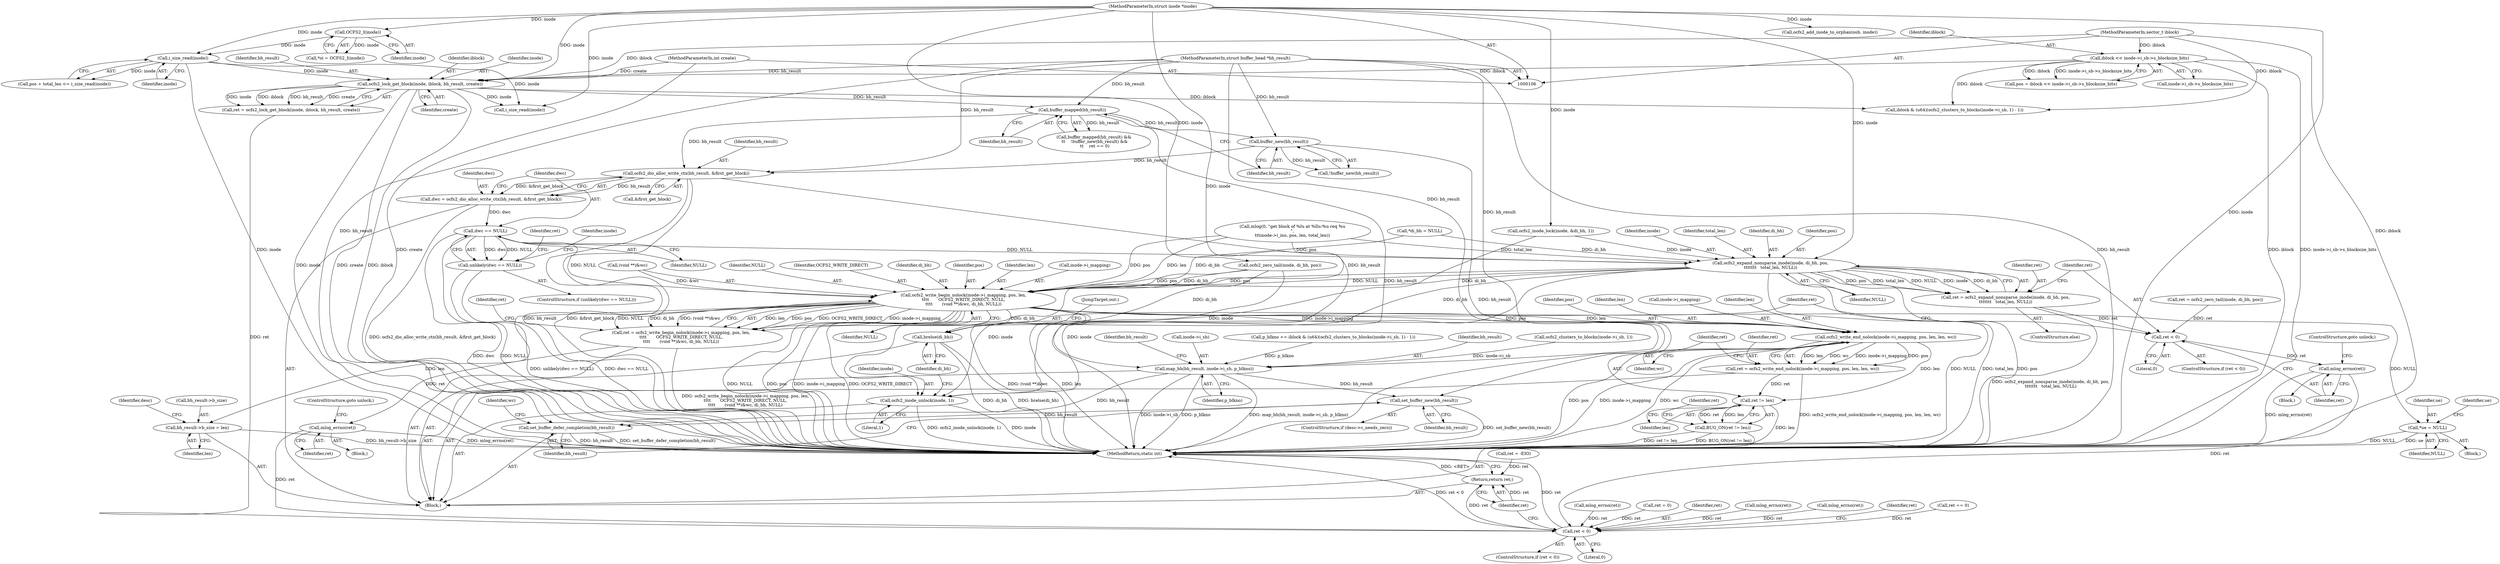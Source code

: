 digraph "0_linux_3e4c56d41eef5595035872a2ec5a483f42e8917f@API" {
"1000224" [label="(Call,ocfs2_dio_alloc_write_ctx(bh_result, &first_get_block))"];
"1000207" [label="(Call,buffer_mapped(bh_result))"];
"1000200" [label="(Call,ocfs2_lock_get_block(inode, iblock, bh_result, create))"];
"1000195" [label="(Call,i_size_read(inode))"];
"1000122" [label="(Call,OCFS2_I(inode))"];
"1000107" [label="(MethodParameterIn,struct inode *inode)"];
"1000141" [label="(Call,iblock << inode->i_sb->s_blocksize_bits)"];
"1000108" [label="(MethodParameterIn,sector_t iblock)"];
"1000109" [label="(MethodParameterIn,struct buffer_head *bh_result)"];
"1000110" [label="(MethodParameterIn,int create)"];
"1000211" [label="(Call,buffer_new(bh_result))"];
"1000222" [label="(Call,dwc = ocfs2_dio_alloc_write_ctx(bh_result, &first_get_block))"];
"1000230" [label="(Call,dwc == NULL)"];
"1000229" [label="(Call,unlikely(dwc == NULL))"];
"1000316" [label="(Call,ocfs2_expand_nonsparse_inode(inode, di_bh, pos,\n\t\t\t\t\t\t\t   total_len, NULL))"];
"1000314" [label="(Call,ret = ocfs2_expand_nonsparse_inode(inode, di_bh, pos,\n\t\t\t\t\t\t\t   total_len, NULL))"];
"1000323" [label="(Call,ret < 0)"];
"1000327" [label="(Call,mlog_errno(ret))"];
"1000475" [label="(Call,ret < 0)"];
"1000482" [label="(Return,return ret;)"];
"1000332" [label="(Call,ocfs2_write_begin_nolock(inode->i_mapping, pos, len,\n\t\t\t\t       OCFS2_WRITE_DIRECT, NULL,\n\t\t\t\t       (void **)&wc, di_bh, NULL))"];
"1000330" [label="(Call,ret = ocfs2_write_begin_nolock(inode->i_mapping, pos, len,\n\t\t\t\t       OCFS2_WRITE_DIRECT, NULL,\n\t\t\t\t       (void **)&wc, di_bh, NULL))"];
"1000349" [label="(Call,mlog_errno(ret))"];
"1000392" [label="(Call,bh_result->b_size = len)"];
"1000414" [label="(Call,*ue = NULL)"];
"1000447" [label="(Call,ocfs2_write_end_nolock(inode->i_mapping, pos, len, len, wc))"];
"1000445" [label="(Call,ret = ocfs2_write_end_nolock(inode->i_mapping, pos, len, len, wc))"];
"1000456" [label="(Call,ret != len)"];
"1000455" [label="(Call,BUG_ON(ret != len))"];
"1000471" [label="(Call,brelse(di_bh))"];
"1000468" [label="(Call,ocfs2_inode_unlock(inode, 1))"];
"1000386" [label="(Call,map_bh(bh_result, inode->i_sb, p_blkno))"];
"1000401" [label="(Call,set_buffer_new(bh_result))"];
"1000403" [label="(Call,set_buffer_defer_completion(bh_result))"];
"1000325" [label="(Literal,0)"];
"1000448" [label="(Call,inode->i_mapping)"];
"1000471" [label="(Call,brelse(di_bh))"];
"1000472" [label="(Identifier,di_bh)"];
"1000484" [label="(MethodReturn,static int)"];
"1000317" [label="(Identifier,inode)"];
"1000420" [label="(Identifier,ue)"];
"1000340" [label="(Call,(void **)&wc)"];
"1000309" [label="(Call,ocfs2_zero_tail(inode, di_bh, pos))"];
"1000272" [label="(Call,mlog_errno(ret))"];
"1000230" [label="(Call,dwc == NULL)"];
"1000322" [label="(ControlStructure,if (ret < 0))"];
"1000345" [label="(Identifier,NULL)"];
"1000415" [label="(Identifier,ue)"];
"1000235" [label="(Identifier,ret)"];
"1000469" [label="(Identifier,inode)"];
"1000320" [label="(Identifier,total_len)"];
"1000339" [label="(Identifier,NULL)"];
"1000208" [label="(Identifier,bh_result)"];
"1000404" [label="(Identifier,bh_result)"];
"1000108" [label="(MethodParameterIn,sector_t iblock)"];
"1000459" [label="(Call,ret = 0)"];
"1000474" [label="(ControlStructure,if (ret < 0))"];
"1000139" [label="(Call,pos = iblock << inode->i_sb->s_blocksize_bits)"];
"1000255" [label="(Call,i_size_read(inode))"];
"1000223" [label="(Identifier,dwc)"];
"1000402" [label="(Identifier,bh_result)"];
"1000445" [label="(Call,ret = ocfs2_write_end_nolock(inode->i_mapping, pos, len, len, wc))"];
"1000452" [label="(Identifier,len)"];
"1000456" [label="(Call,ret != len)"];
"1000321" [label="(Identifier,NULL)"];
"1000454" [label="(Identifier,wc)"];
"1000394" [label="(Identifier,bh_result)"];
"1000388" [label="(Call,inode->i_sb)"];
"1000232" [label="(Identifier,NULL)"];
"1000338" [label="(Identifier,OCFS2_WRITE_DIRECT)"];
"1000123" [label="(Identifier,inode)"];
"1000315" [label="(Identifier,ret)"];
"1000396" [label="(Identifier,len)"];
"1000204" [label="(Identifier,create)"];
"1000196" [label="(Identifier,inode)"];
"1000111" [label="(Block,)"];
"1000181" [label="(Call,mlog(0, \"get block of %lu at %llu:%u req %u\n\",\n\t\t\tinode->i_ino, pos, len, total_len))"];
"1000212" [label="(Identifier,bh_result)"];
"1000191" [label="(Call,pos + total_len <= i_size_read(inode))"];
"1000225" [label="(Identifier,bh_result)"];
"1000307" [label="(Call,ret = ocfs2_zero_tail(inode, di_bh, pos))"];
"1000195" [label="(Call,i_size_read(inode))"];
"1000318" [label="(Identifier,di_bh)"];
"1000282" [label="(Call,ocfs2_inode_lock(inode, &di_bh, 1))"];
"1000403" [label="(Call,set_buffer_defer_completion(bh_result))"];
"1000477" [label="(Literal,0)"];
"1000476" [label="(Identifier,ret)"];
"1000473" [label="(JumpTarget,out:)"];
"1000375" [label="(Call,iblock & (u64)(ocfs2_clusters_to_blocks(inode->i_sb, 1) - 1))"];
"1000203" [label="(Identifier,bh_result)"];
"1000264" [label="(Call,ocfs2_add_inode_to_orphan(osb, inode))"];
"1000460" [label="(Identifier,ret)"];
"1000141" [label="(Call,iblock << inode->i_sb->s_blocksize_bits)"];
"1000349" [label="(Call,mlog_errno(ret))"];
"1000202" [label="(Identifier,iblock)"];
"1000482" [label="(Return,return ret;)"];
"1000373" [label="(Call,p_blkno += iblock & (u64)(ocfs2_clusters_to_blocks(inode->i_sb, 1) - 1))"];
"1000351" [label="(ControlStructure,goto unlock;)"];
"1000122" [label="(Call,OCFS2_I(inode))"];
"1000210" [label="(Call,!buffer_new(bh_result))"];
"1000330" [label="(Call,ret = ocfs2_write_begin_nolock(inode->i_mapping, pos, len,\n\t\t\t\t       OCFS2_WRITE_DIRECT, NULL,\n\t\t\t\t       (void **)&wc, di_bh, NULL))"];
"1000109" [label="(MethodParameterIn,struct buffer_head *bh_result)"];
"1000387" [label="(Identifier,bh_result)"];
"1000344" [label="(Identifier,di_bh)"];
"1000201" [label="(Identifier,inode)"];
"1000134" [label="(Call,*di_bh = NULL)"];
"1000347" [label="(Identifier,ret)"];
"1000143" [label="(Call,inode->i_sb->s_blocksize_bits)"];
"1000380" [label="(Call,ocfs2_clusters_to_blocks(inode->i_sb, 1))"];
"1000228" [label="(ControlStructure,if (unlikely(dwc == NULL)))"];
"1000470" [label="(Literal,1)"];
"1000290" [label="(Call,mlog_errno(ret))"];
"1000229" [label="(Call,unlikely(dwc == NULL))"];
"1000332" [label="(Call,ocfs2_write_begin_nolock(inode->i_mapping, pos, len,\n\t\t\t\t       OCFS2_WRITE_DIRECT, NULL,\n\t\t\t\t       (void **)&wc, di_bh, NULL))"];
"1000316" [label="(Call,ocfs2_expand_nonsparse_inode(inode, di_bh, pos,\n\t\t\t\t\t\t\t   total_len, NULL))"];
"1000246" [label="(Identifier,inode)"];
"1000314" [label="(Call,ret = ocfs2_expand_nonsparse_inode(inode, di_bh, pos,\n\t\t\t\t\t\t\t   total_len, NULL))"];
"1000120" [label="(Call,*oi = OCFS2_I(inode))"];
"1000326" [label="(Block,)"];
"1000391" [label="(Identifier,p_blkno)"];
"1000414" [label="(Call,*ue = NULL)"];
"1000142" [label="(Identifier,iblock)"];
"1000198" [label="(Call,ret = ocfs2_lock_get_block(inode, iblock, bh_result, create))"];
"1000231" [label="(Identifier,dwc)"];
"1000110" [label="(MethodParameterIn,int create)"];
"1000327" [label="(Call,mlog_errno(ret))"];
"1000458" [label="(Identifier,len)"];
"1000238" [label="(Call,mlog_errno(ret))"];
"1000336" [label="(Identifier,pos)"];
"1000328" [label="(Identifier,ret)"];
"1000337" [label="(Identifier,len)"];
"1000397" [label="(ControlStructure,if (desc->c_needs_zero))"];
"1000386" [label="(Call,map_bh(bh_result, inode->i_sb, p_blkno))"];
"1000451" [label="(Identifier,pos)"];
"1000447" [label="(Call,ocfs2_write_end_nolock(inode->i_mapping, pos, len, len, wc))"];
"1000350" [label="(Identifier,ret)"];
"1000323" [label="(Call,ret < 0)"];
"1000211" [label="(Call,buffer_new(bh_result))"];
"1000206" [label="(Call,buffer_mapped(bh_result) &&\n \t\t    !buffer_new(bh_result) &&\n \t\t    ret == 0)"];
"1000401" [label="(Call,set_buffer_new(bh_result))"];
"1000453" [label="(Identifier,len)"];
"1000392" [label="(Call,bh_result->b_size = len)"];
"1000410" [label="(Identifier,wc)"];
"1000479" [label="(Identifier,ret)"];
"1000333" [label="(Call,inode->i_mapping)"];
"1000329" [label="(ControlStructure,goto unlock;)"];
"1000213" [label="(Call,ret == 0)"];
"1000224" [label="(Call,ocfs2_dio_alloc_write_ctx(bh_result, &first_get_block))"];
"1000455" [label="(Call,BUG_ON(ret != len))"];
"1000226" [label="(Call,&first_get_block)"];
"1000393" [label="(Call,bh_result->b_size)"];
"1000107" [label="(MethodParameterIn,struct inode *inode)"];
"1000478" [label="(Call,ret = -EIO)"];
"1000475" [label="(Call,ret < 0)"];
"1000446" [label="(Identifier,ret)"];
"1000399" [label="(Identifier,desc)"];
"1000200" [label="(Call,ocfs2_lock_get_block(inode, iblock, bh_result, create))"];
"1000313" [label="(ControlStructure,else)"];
"1000483" [label="(Identifier,ret)"];
"1000207" [label="(Call,buffer_mapped(bh_result))"];
"1000416" [label="(Identifier,NULL)"];
"1000331" [label="(Identifier,ret)"];
"1000412" [label="(Block,)"];
"1000222" [label="(Call,dwc = ocfs2_dio_alloc_write_ctx(bh_result, &first_get_block))"];
"1000468" [label="(Call,ocfs2_inode_unlock(inode, 1))"];
"1000319" [label="(Identifier,pos)"];
"1000324" [label="(Identifier,ret)"];
"1000457" [label="(Identifier,ret)"];
"1000348" [label="(Block,)"];
"1000224" -> "1000222"  [label="AST: "];
"1000224" -> "1000226"  [label="CFG: "];
"1000225" -> "1000224"  [label="AST: "];
"1000226" -> "1000224"  [label="AST: "];
"1000222" -> "1000224"  [label="CFG: "];
"1000224" -> "1000484"  [label="DDG: bh_result"];
"1000224" -> "1000484"  [label="DDG: &first_get_block"];
"1000224" -> "1000222"  [label="DDG: bh_result"];
"1000224" -> "1000222"  [label="DDG: &first_get_block"];
"1000207" -> "1000224"  [label="DDG: bh_result"];
"1000211" -> "1000224"  [label="DDG: bh_result"];
"1000109" -> "1000224"  [label="DDG: bh_result"];
"1000224" -> "1000386"  [label="DDG: bh_result"];
"1000207" -> "1000206"  [label="AST: "];
"1000207" -> "1000208"  [label="CFG: "];
"1000208" -> "1000207"  [label="AST: "];
"1000212" -> "1000207"  [label="CFG: "];
"1000206" -> "1000207"  [label="CFG: "];
"1000207" -> "1000484"  [label="DDG: bh_result"];
"1000207" -> "1000206"  [label="DDG: bh_result"];
"1000200" -> "1000207"  [label="DDG: bh_result"];
"1000109" -> "1000207"  [label="DDG: bh_result"];
"1000207" -> "1000211"  [label="DDG: bh_result"];
"1000200" -> "1000198"  [label="AST: "];
"1000200" -> "1000204"  [label="CFG: "];
"1000201" -> "1000200"  [label="AST: "];
"1000202" -> "1000200"  [label="AST: "];
"1000203" -> "1000200"  [label="AST: "];
"1000204" -> "1000200"  [label="AST: "];
"1000198" -> "1000200"  [label="CFG: "];
"1000200" -> "1000484"  [label="DDG: inode"];
"1000200" -> "1000484"  [label="DDG: create"];
"1000200" -> "1000484"  [label="DDG: iblock"];
"1000200" -> "1000198"  [label="DDG: inode"];
"1000200" -> "1000198"  [label="DDG: iblock"];
"1000200" -> "1000198"  [label="DDG: bh_result"];
"1000200" -> "1000198"  [label="DDG: create"];
"1000195" -> "1000200"  [label="DDG: inode"];
"1000107" -> "1000200"  [label="DDG: inode"];
"1000141" -> "1000200"  [label="DDG: iblock"];
"1000108" -> "1000200"  [label="DDG: iblock"];
"1000109" -> "1000200"  [label="DDG: bh_result"];
"1000110" -> "1000200"  [label="DDG: create"];
"1000200" -> "1000255"  [label="DDG: inode"];
"1000200" -> "1000375"  [label="DDG: iblock"];
"1000195" -> "1000191"  [label="AST: "];
"1000195" -> "1000196"  [label="CFG: "];
"1000196" -> "1000195"  [label="AST: "];
"1000191" -> "1000195"  [label="CFG: "];
"1000195" -> "1000484"  [label="DDG: inode"];
"1000195" -> "1000191"  [label="DDG: inode"];
"1000122" -> "1000195"  [label="DDG: inode"];
"1000107" -> "1000195"  [label="DDG: inode"];
"1000195" -> "1000255"  [label="DDG: inode"];
"1000122" -> "1000120"  [label="AST: "];
"1000122" -> "1000123"  [label="CFG: "];
"1000123" -> "1000122"  [label="AST: "];
"1000120" -> "1000122"  [label="CFG: "];
"1000122" -> "1000120"  [label="DDG: inode"];
"1000107" -> "1000122"  [label="DDG: inode"];
"1000107" -> "1000106"  [label="AST: "];
"1000107" -> "1000484"  [label="DDG: inode"];
"1000107" -> "1000255"  [label="DDG: inode"];
"1000107" -> "1000264"  [label="DDG: inode"];
"1000107" -> "1000282"  [label="DDG: inode"];
"1000107" -> "1000309"  [label="DDG: inode"];
"1000107" -> "1000316"  [label="DDG: inode"];
"1000107" -> "1000468"  [label="DDG: inode"];
"1000141" -> "1000139"  [label="AST: "];
"1000141" -> "1000143"  [label="CFG: "];
"1000142" -> "1000141"  [label="AST: "];
"1000143" -> "1000141"  [label="AST: "];
"1000139" -> "1000141"  [label="CFG: "];
"1000141" -> "1000484"  [label="DDG: iblock"];
"1000141" -> "1000484"  [label="DDG: inode->i_sb->s_blocksize_bits"];
"1000141" -> "1000139"  [label="DDG: iblock"];
"1000141" -> "1000139"  [label="DDG: inode->i_sb->s_blocksize_bits"];
"1000108" -> "1000141"  [label="DDG: iblock"];
"1000141" -> "1000375"  [label="DDG: iblock"];
"1000108" -> "1000106"  [label="AST: "];
"1000108" -> "1000484"  [label="DDG: iblock"];
"1000108" -> "1000375"  [label="DDG: iblock"];
"1000109" -> "1000106"  [label="AST: "];
"1000109" -> "1000484"  [label="DDG: bh_result"];
"1000109" -> "1000211"  [label="DDG: bh_result"];
"1000109" -> "1000386"  [label="DDG: bh_result"];
"1000109" -> "1000401"  [label="DDG: bh_result"];
"1000109" -> "1000403"  [label="DDG: bh_result"];
"1000110" -> "1000106"  [label="AST: "];
"1000110" -> "1000484"  [label="DDG: create"];
"1000211" -> "1000210"  [label="AST: "];
"1000211" -> "1000212"  [label="CFG: "];
"1000212" -> "1000211"  [label="AST: "];
"1000210" -> "1000211"  [label="CFG: "];
"1000211" -> "1000484"  [label="DDG: bh_result"];
"1000211" -> "1000210"  [label="DDG: bh_result"];
"1000222" -> "1000111"  [label="AST: "];
"1000223" -> "1000222"  [label="AST: "];
"1000231" -> "1000222"  [label="CFG: "];
"1000222" -> "1000484"  [label="DDG: ocfs2_dio_alloc_write_ctx(bh_result, &first_get_block)"];
"1000222" -> "1000230"  [label="DDG: dwc"];
"1000230" -> "1000229"  [label="AST: "];
"1000230" -> "1000232"  [label="CFG: "];
"1000231" -> "1000230"  [label="AST: "];
"1000232" -> "1000230"  [label="AST: "];
"1000229" -> "1000230"  [label="CFG: "];
"1000230" -> "1000484"  [label="DDG: dwc"];
"1000230" -> "1000484"  [label="DDG: NULL"];
"1000230" -> "1000229"  [label="DDG: dwc"];
"1000230" -> "1000229"  [label="DDG: NULL"];
"1000230" -> "1000316"  [label="DDG: NULL"];
"1000230" -> "1000332"  [label="DDG: NULL"];
"1000229" -> "1000228"  [label="AST: "];
"1000235" -> "1000229"  [label="CFG: "];
"1000246" -> "1000229"  [label="CFG: "];
"1000229" -> "1000484"  [label="DDG: unlikely(dwc == NULL)"];
"1000229" -> "1000484"  [label="DDG: dwc == NULL"];
"1000316" -> "1000314"  [label="AST: "];
"1000316" -> "1000321"  [label="CFG: "];
"1000317" -> "1000316"  [label="AST: "];
"1000318" -> "1000316"  [label="AST: "];
"1000319" -> "1000316"  [label="AST: "];
"1000320" -> "1000316"  [label="AST: "];
"1000321" -> "1000316"  [label="AST: "];
"1000314" -> "1000316"  [label="CFG: "];
"1000316" -> "1000484"  [label="DDG: pos"];
"1000316" -> "1000484"  [label="DDG: NULL"];
"1000316" -> "1000484"  [label="DDG: total_len"];
"1000316" -> "1000314"  [label="DDG: pos"];
"1000316" -> "1000314"  [label="DDG: total_len"];
"1000316" -> "1000314"  [label="DDG: NULL"];
"1000316" -> "1000314"  [label="DDG: inode"];
"1000316" -> "1000314"  [label="DDG: di_bh"];
"1000282" -> "1000316"  [label="DDG: inode"];
"1000134" -> "1000316"  [label="DDG: di_bh"];
"1000181" -> "1000316"  [label="DDG: pos"];
"1000181" -> "1000316"  [label="DDG: total_len"];
"1000316" -> "1000332"  [label="DDG: pos"];
"1000316" -> "1000332"  [label="DDG: NULL"];
"1000316" -> "1000332"  [label="DDG: di_bh"];
"1000316" -> "1000468"  [label="DDG: inode"];
"1000316" -> "1000471"  [label="DDG: di_bh"];
"1000314" -> "1000313"  [label="AST: "];
"1000315" -> "1000314"  [label="AST: "];
"1000324" -> "1000314"  [label="CFG: "];
"1000314" -> "1000484"  [label="DDG: ocfs2_expand_nonsparse_inode(inode, di_bh, pos,\n\t\t\t\t\t\t\t   total_len, NULL)"];
"1000314" -> "1000323"  [label="DDG: ret"];
"1000323" -> "1000322"  [label="AST: "];
"1000323" -> "1000325"  [label="CFG: "];
"1000324" -> "1000323"  [label="AST: "];
"1000325" -> "1000323"  [label="AST: "];
"1000328" -> "1000323"  [label="CFG: "];
"1000331" -> "1000323"  [label="CFG: "];
"1000307" -> "1000323"  [label="DDG: ret"];
"1000323" -> "1000327"  [label="DDG: ret"];
"1000327" -> "1000326"  [label="AST: "];
"1000327" -> "1000328"  [label="CFG: "];
"1000328" -> "1000327"  [label="AST: "];
"1000329" -> "1000327"  [label="CFG: "];
"1000327" -> "1000484"  [label="DDG: mlog_errno(ret)"];
"1000327" -> "1000475"  [label="DDG: ret"];
"1000475" -> "1000474"  [label="AST: "];
"1000475" -> "1000477"  [label="CFG: "];
"1000476" -> "1000475"  [label="AST: "];
"1000477" -> "1000475"  [label="AST: "];
"1000479" -> "1000475"  [label="CFG: "];
"1000483" -> "1000475"  [label="CFG: "];
"1000475" -> "1000484"  [label="DDG: ret"];
"1000475" -> "1000484"  [label="DDG: ret < 0"];
"1000290" -> "1000475"  [label="DDG: ret"];
"1000459" -> "1000475"  [label="DDG: ret"];
"1000238" -> "1000475"  [label="DDG: ret"];
"1000213" -> "1000475"  [label="DDG: ret"];
"1000349" -> "1000475"  [label="DDG: ret"];
"1000198" -> "1000475"  [label="DDG: ret"];
"1000272" -> "1000475"  [label="DDG: ret"];
"1000475" -> "1000482"  [label="DDG: ret"];
"1000482" -> "1000111"  [label="AST: "];
"1000482" -> "1000483"  [label="CFG: "];
"1000483" -> "1000482"  [label="AST: "];
"1000484" -> "1000482"  [label="CFG: "];
"1000482" -> "1000484"  [label="DDG: <RET>"];
"1000483" -> "1000482"  [label="DDG: ret"];
"1000478" -> "1000482"  [label="DDG: ret"];
"1000332" -> "1000330"  [label="AST: "];
"1000332" -> "1000345"  [label="CFG: "];
"1000333" -> "1000332"  [label="AST: "];
"1000336" -> "1000332"  [label="AST: "];
"1000337" -> "1000332"  [label="AST: "];
"1000338" -> "1000332"  [label="AST: "];
"1000339" -> "1000332"  [label="AST: "];
"1000340" -> "1000332"  [label="AST: "];
"1000344" -> "1000332"  [label="AST: "];
"1000345" -> "1000332"  [label="AST: "];
"1000330" -> "1000332"  [label="CFG: "];
"1000332" -> "1000484"  [label="DDG: NULL"];
"1000332" -> "1000484"  [label="DDG: pos"];
"1000332" -> "1000484"  [label="DDG: inode->i_mapping"];
"1000332" -> "1000484"  [label="DDG: OCFS2_WRITE_DIRECT"];
"1000332" -> "1000484"  [label="DDG: (void **)&wc"];
"1000332" -> "1000484"  [label="DDG: len"];
"1000332" -> "1000330"  [label="DDG: len"];
"1000332" -> "1000330"  [label="DDG: pos"];
"1000332" -> "1000330"  [label="DDG: OCFS2_WRITE_DIRECT"];
"1000332" -> "1000330"  [label="DDG: inode->i_mapping"];
"1000332" -> "1000330"  [label="DDG: NULL"];
"1000332" -> "1000330"  [label="DDG: di_bh"];
"1000332" -> "1000330"  [label="DDG: (void **)&wc"];
"1000309" -> "1000332"  [label="DDG: pos"];
"1000309" -> "1000332"  [label="DDG: di_bh"];
"1000181" -> "1000332"  [label="DDG: pos"];
"1000181" -> "1000332"  [label="DDG: len"];
"1000340" -> "1000332"  [label="DDG: &wc"];
"1000134" -> "1000332"  [label="DDG: di_bh"];
"1000332" -> "1000392"  [label="DDG: len"];
"1000332" -> "1000414"  [label="DDG: NULL"];
"1000332" -> "1000447"  [label="DDG: inode->i_mapping"];
"1000332" -> "1000447"  [label="DDG: pos"];
"1000332" -> "1000447"  [label="DDG: len"];
"1000332" -> "1000471"  [label="DDG: di_bh"];
"1000330" -> "1000111"  [label="AST: "];
"1000331" -> "1000330"  [label="AST: "];
"1000347" -> "1000330"  [label="CFG: "];
"1000330" -> "1000484"  [label="DDG: ocfs2_write_begin_nolock(inode->i_mapping, pos, len,\n\t\t\t\t       OCFS2_WRITE_DIRECT, NULL,\n\t\t\t\t       (void **)&wc, di_bh, NULL)"];
"1000330" -> "1000349"  [label="DDG: ret"];
"1000349" -> "1000348"  [label="AST: "];
"1000349" -> "1000350"  [label="CFG: "];
"1000350" -> "1000349"  [label="AST: "];
"1000351" -> "1000349"  [label="CFG: "];
"1000349" -> "1000484"  [label="DDG: mlog_errno(ret)"];
"1000392" -> "1000111"  [label="AST: "];
"1000392" -> "1000396"  [label="CFG: "];
"1000393" -> "1000392"  [label="AST: "];
"1000396" -> "1000392"  [label="AST: "];
"1000399" -> "1000392"  [label="CFG: "];
"1000392" -> "1000484"  [label="DDG: bh_result->b_size"];
"1000414" -> "1000412"  [label="AST: "];
"1000414" -> "1000416"  [label="CFG: "];
"1000415" -> "1000414"  [label="AST: "];
"1000416" -> "1000414"  [label="AST: "];
"1000420" -> "1000414"  [label="CFG: "];
"1000414" -> "1000484"  [label="DDG: NULL"];
"1000414" -> "1000484"  [label="DDG: ue"];
"1000447" -> "1000445"  [label="AST: "];
"1000447" -> "1000454"  [label="CFG: "];
"1000448" -> "1000447"  [label="AST: "];
"1000451" -> "1000447"  [label="AST: "];
"1000452" -> "1000447"  [label="AST: "];
"1000453" -> "1000447"  [label="AST: "];
"1000454" -> "1000447"  [label="AST: "];
"1000445" -> "1000447"  [label="CFG: "];
"1000447" -> "1000484"  [label="DDG: pos"];
"1000447" -> "1000484"  [label="DDG: inode->i_mapping"];
"1000447" -> "1000484"  [label="DDG: wc"];
"1000447" -> "1000445"  [label="DDG: len"];
"1000447" -> "1000445"  [label="DDG: wc"];
"1000447" -> "1000445"  [label="DDG: inode->i_mapping"];
"1000447" -> "1000445"  [label="DDG: pos"];
"1000447" -> "1000456"  [label="DDG: len"];
"1000445" -> "1000111"  [label="AST: "];
"1000446" -> "1000445"  [label="AST: "];
"1000457" -> "1000445"  [label="CFG: "];
"1000445" -> "1000484"  [label="DDG: ocfs2_write_end_nolock(inode->i_mapping, pos, len, len, wc)"];
"1000445" -> "1000456"  [label="DDG: ret"];
"1000456" -> "1000455"  [label="AST: "];
"1000456" -> "1000458"  [label="CFG: "];
"1000457" -> "1000456"  [label="AST: "];
"1000458" -> "1000456"  [label="AST: "];
"1000455" -> "1000456"  [label="CFG: "];
"1000456" -> "1000484"  [label="DDG: len"];
"1000456" -> "1000455"  [label="DDG: ret"];
"1000456" -> "1000455"  [label="DDG: len"];
"1000455" -> "1000111"  [label="AST: "];
"1000460" -> "1000455"  [label="CFG: "];
"1000455" -> "1000484"  [label="DDG: BUG_ON(ret != len)"];
"1000455" -> "1000484"  [label="DDG: ret != len"];
"1000471" -> "1000111"  [label="AST: "];
"1000471" -> "1000472"  [label="CFG: "];
"1000472" -> "1000471"  [label="AST: "];
"1000473" -> "1000471"  [label="CFG: "];
"1000471" -> "1000484"  [label="DDG: di_bh"];
"1000471" -> "1000484"  [label="DDG: brelse(di_bh)"];
"1000309" -> "1000471"  [label="DDG: di_bh"];
"1000468" -> "1000111"  [label="AST: "];
"1000468" -> "1000470"  [label="CFG: "];
"1000469" -> "1000468"  [label="AST: "];
"1000470" -> "1000468"  [label="AST: "];
"1000472" -> "1000468"  [label="CFG: "];
"1000468" -> "1000484"  [label="DDG: ocfs2_inode_unlock(inode, 1)"];
"1000468" -> "1000484"  [label="DDG: inode"];
"1000309" -> "1000468"  [label="DDG: inode"];
"1000282" -> "1000468"  [label="DDG: inode"];
"1000386" -> "1000111"  [label="AST: "];
"1000386" -> "1000391"  [label="CFG: "];
"1000387" -> "1000386"  [label="AST: "];
"1000388" -> "1000386"  [label="AST: "];
"1000391" -> "1000386"  [label="AST: "];
"1000394" -> "1000386"  [label="CFG: "];
"1000386" -> "1000484"  [label="DDG: inode->i_sb"];
"1000386" -> "1000484"  [label="DDG: p_blkno"];
"1000386" -> "1000484"  [label="DDG: map_bh(bh_result, inode->i_sb, p_blkno)"];
"1000380" -> "1000386"  [label="DDG: inode->i_sb"];
"1000373" -> "1000386"  [label="DDG: p_blkno"];
"1000386" -> "1000401"  [label="DDG: bh_result"];
"1000386" -> "1000403"  [label="DDG: bh_result"];
"1000401" -> "1000397"  [label="AST: "];
"1000401" -> "1000402"  [label="CFG: "];
"1000402" -> "1000401"  [label="AST: "];
"1000404" -> "1000401"  [label="CFG: "];
"1000401" -> "1000484"  [label="DDG: set_buffer_new(bh_result)"];
"1000401" -> "1000403"  [label="DDG: bh_result"];
"1000403" -> "1000111"  [label="AST: "];
"1000403" -> "1000404"  [label="CFG: "];
"1000404" -> "1000403"  [label="AST: "];
"1000410" -> "1000403"  [label="CFG: "];
"1000403" -> "1000484"  [label="DDG: bh_result"];
"1000403" -> "1000484"  [label="DDG: set_buffer_defer_completion(bh_result)"];
}
